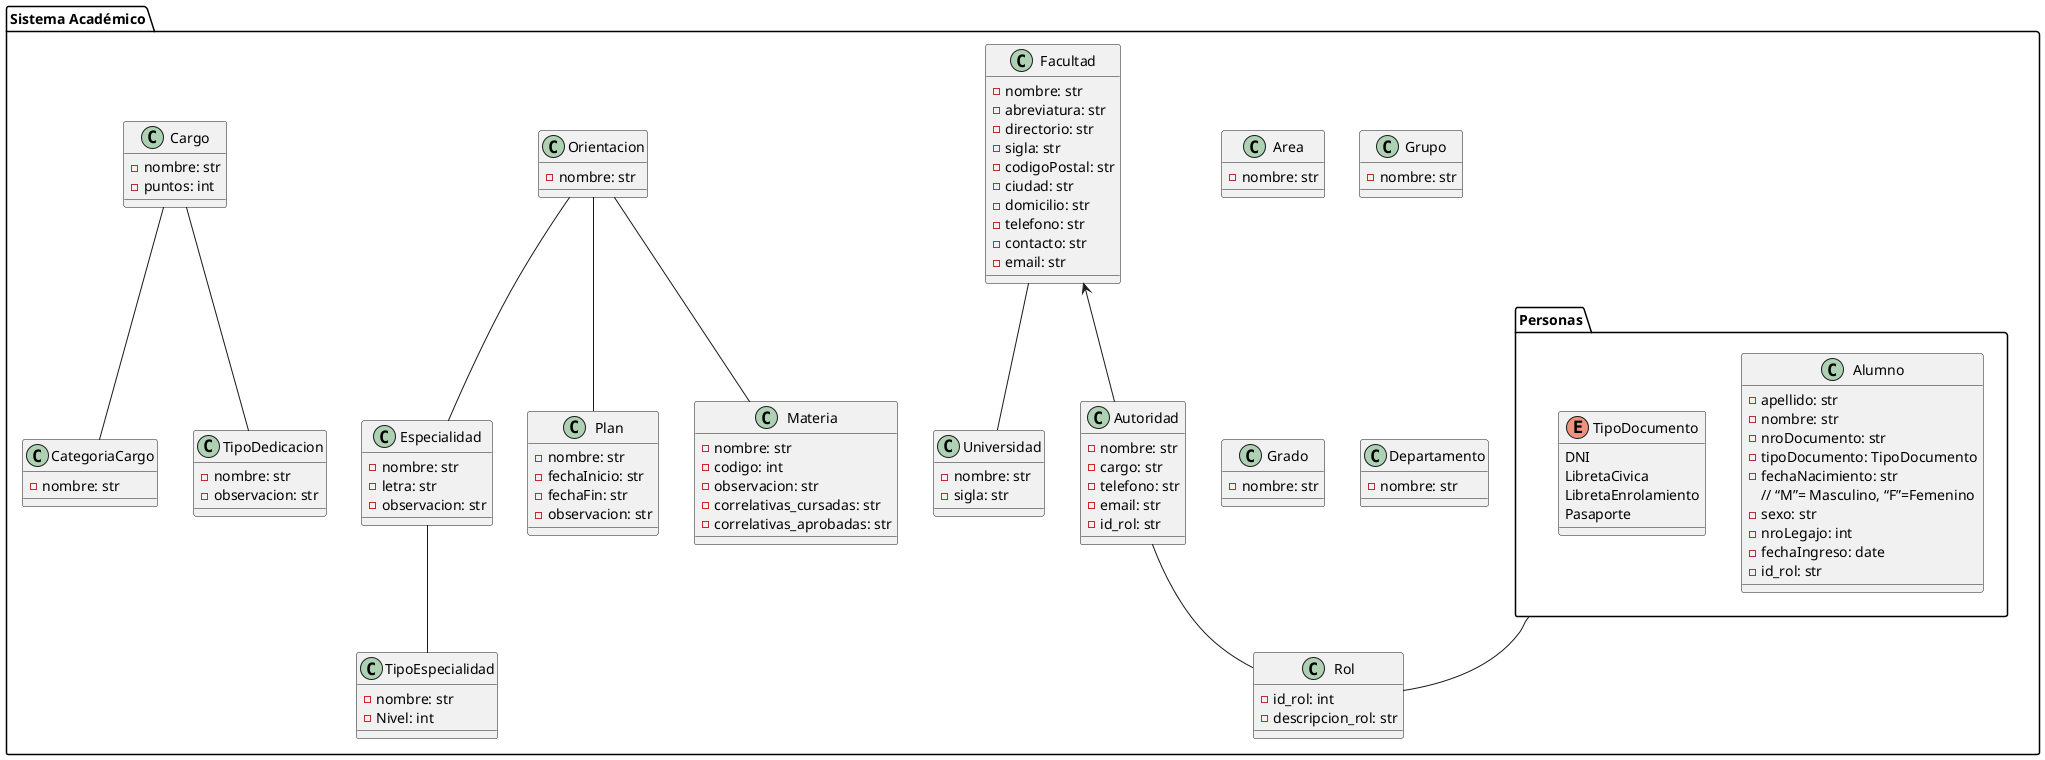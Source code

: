 @startuml Diagrama de Clases de sysacad
package "Sistema Académico"{
    package "Personas"{
        class Alumno {
            - apellido: str
            - nombre: str
            - nroDocumento: str
            - tipoDocumento: TipoDocumento
            - fechaNacimiento: str
            // “M”= Masculino, “F”=Femenino
            - sexo: str
            - nroLegajo: int
            - fechaIngreso: date
            - id_rol: str
        }

        enum TipoDocumento {
            DNI
            LibretaCivica
            LibretaEnrolamiento
            Pasaporte
        }
    }

    class Universidad {
        -nombre: str
        -sigla: str
    }

    class Facultad {
        -nombre: str
        -abreviatura: str
        -directorio: str
        -sigla: str
        -codigoPostal: str
        -ciudad: str
        -domicilio: str
        -telefono: str
        -contacto: str
        -email: str
    }

    class Autoridad {
        -nombre: str
        -cargo: str
        -telefono: str
        -email: str
        - id_rol: str
    }

    class Area {
        - nombre: str
    }

    class Especialidad {
        - nombre: str
        - letra: str
        - observacion: str
    }

    class TipoEspecialidad {
        - nombre: str
        - Nivel: int
    }

    class Grupo {
        - nombre: str
    }

    class Plan {
        - nombre: str
        - fechaInicio: str
        - fechaFin: str
        - observacion: str
    }

    class Orientacion {
        - nombre: str
    }

    class Grado {
        - nombre: str
    }

    class Cargo {
        - nombre: str
        - puntos: int
        
    }
    
    class CategoriaCargo {
        - nombre: str
    } 
   
    class Materia {
        - nombre: str
        - codigo: int
        - observacion: str
        - correlativas_cursadas: str
        - correlativas_aprobadas: str 
    }

    class TipoDedicacion {
        - nombre: str
        - observacion: str
    }

    class Departamento {
        - nombre: str
    }

    class Rol {
        - id_rol: int
        - descripcion_rol: str
    }


    Orientacion -- Especialidad
    Orientacion -- Plan
    Orientacion -- Materia
    Especialidad -- TipoEspecialidad
    Facultad <-- Autoridad
    Facultad -- Universidad
    Cargo -- CategoriaCargo
    Cargo -- TipoDedicacion
    Personas -- Rol
    Autoridad -- Rol 
}
@enduml